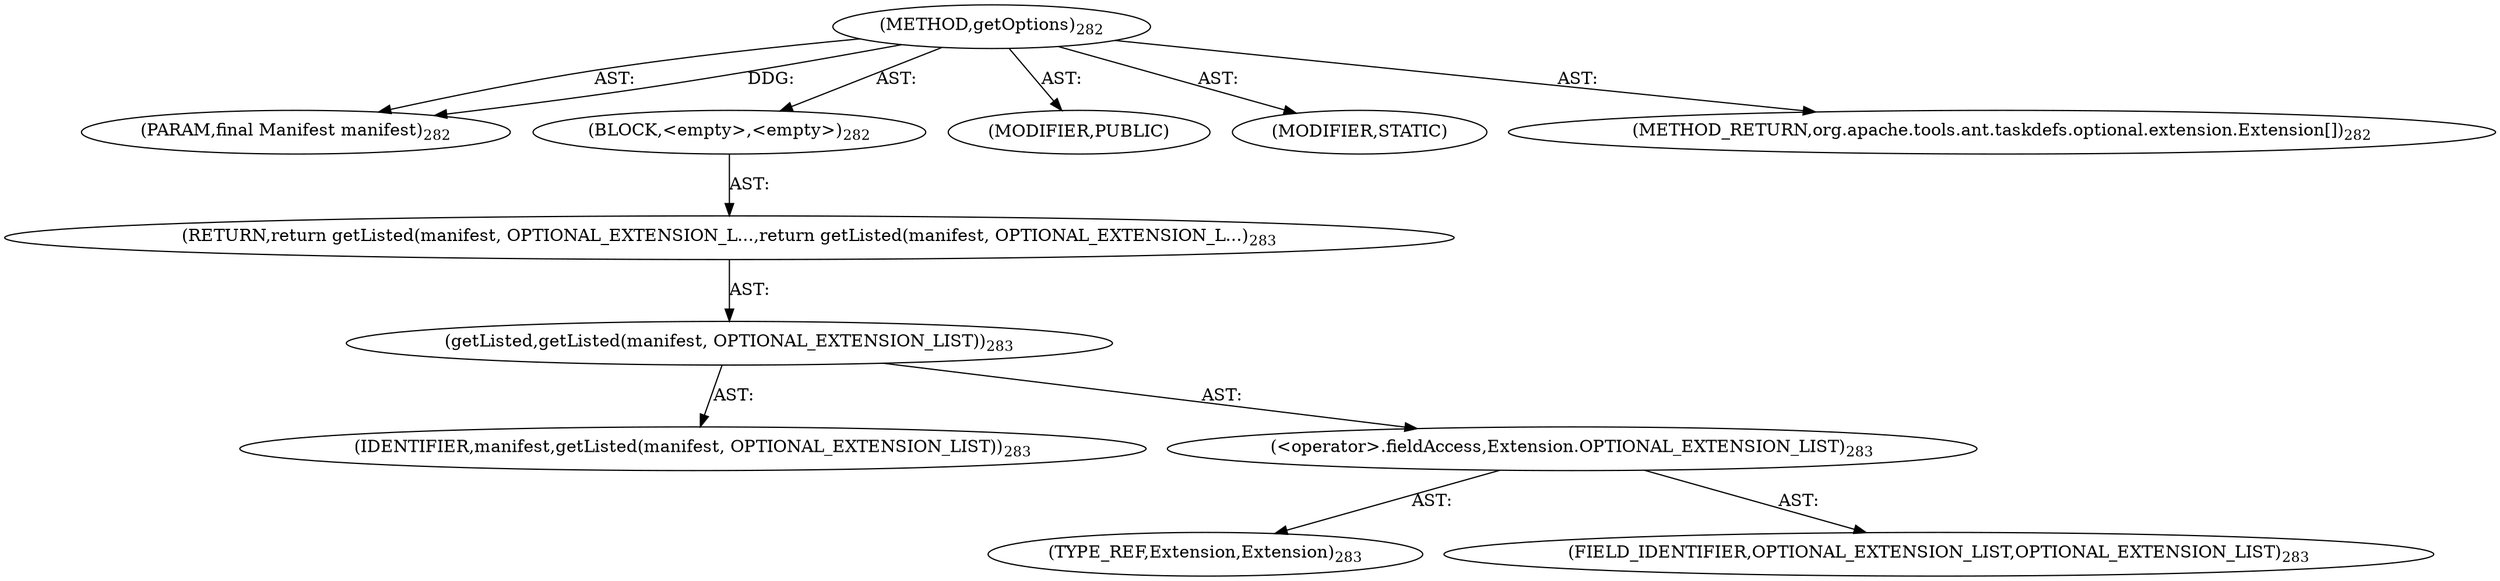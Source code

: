 digraph "getOptions" {  
"111669149698" [label = <(METHOD,getOptions)<SUB>282</SUB>> ]
"115964116997" [label = <(PARAM,final Manifest manifest)<SUB>282</SUB>> ]
"25769803783" [label = <(BLOCK,&lt;empty&gt;,&lt;empty&gt;)<SUB>282</SUB>> ]
"146028888067" [label = <(RETURN,return getListed(manifest, OPTIONAL_EXTENSION_L...,return getListed(manifest, OPTIONAL_EXTENSION_L...)<SUB>283</SUB>> ]
"30064771106" [label = <(getListed,getListed(manifest, OPTIONAL_EXTENSION_LIST))<SUB>283</SUB>> ]
"68719476776" [label = <(IDENTIFIER,manifest,getListed(manifest, OPTIONAL_EXTENSION_LIST))<SUB>283</SUB>> ]
"30064771107" [label = <(&lt;operator&gt;.fieldAccess,Extension.OPTIONAL_EXTENSION_LIST)<SUB>283</SUB>> ]
"180388626435" [label = <(TYPE_REF,Extension,Extension)<SUB>283</SUB>> ]
"55834574850" [label = <(FIELD_IDENTIFIER,OPTIONAL_EXTENSION_LIST,OPTIONAL_EXTENSION_LIST)<SUB>283</SUB>> ]
"133143986215" [label = <(MODIFIER,PUBLIC)> ]
"133143986216" [label = <(MODIFIER,STATIC)> ]
"128849018882" [label = <(METHOD_RETURN,org.apache.tools.ant.taskdefs.optional.extension.Extension[])<SUB>282</SUB>> ]
  "111669149698" -> "115964116997"  [ label = "AST: "] 
  "111669149698" -> "25769803783"  [ label = "AST: "] 
  "111669149698" -> "133143986215"  [ label = "AST: "] 
  "111669149698" -> "133143986216"  [ label = "AST: "] 
  "111669149698" -> "128849018882"  [ label = "AST: "] 
  "25769803783" -> "146028888067"  [ label = "AST: "] 
  "146028888067" -> "30064771106"  [ label = "AST: "] 
  "30064771106" -> "68719476776"  [ label = "AST: "] 
  "30064771106" -> "30064771107"  [ label = "AST: "] 
  "30064771107" -> "180388626435"  [ label = "AST: "] 
  "30064771107" -> "55834574850"  [ label = "AST: "] 
  "111669149698" -> "115964116997"  [ label = "DDG: "] 
}

